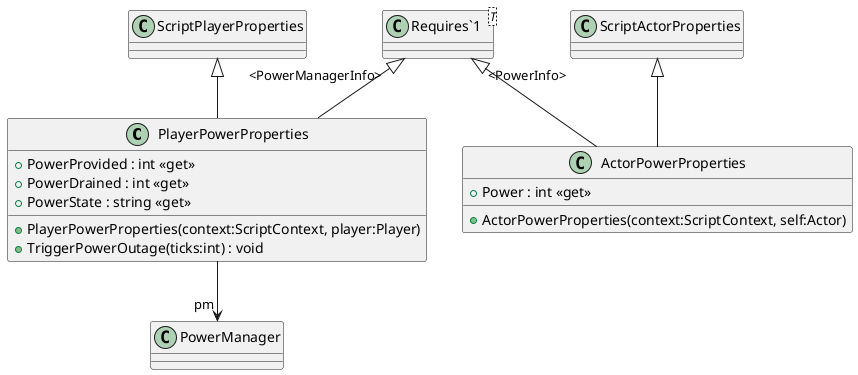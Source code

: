 @startuml
class PlayerPowerProperties {
    + PlayerPowerProperties(context:ScriptContext, player:Player)
    + PowerProvided : int <<get>>
    + PowerDrained : int <<get>>
    + PowerState : string <<get>>
    + TriggerPowerOutage(ticks:int) : void
}
class ActorPowerProperties {
    + ActorPowerProperties(context:ScriptContext, self:Actor)
    + Power : int <<get>>
}
class "Requires`1"<T> {
}
ScriptPlayerProperties <|-- PlayerPowerProperties
"Requires`1" "<PowerManagerInfo>" <|-- PlayerPowerProperties
PlayerPowerProperties --> "pm" PowerManager
ScriptActorProperties <|-- ActorPowerProperties
"Requires`1" "<PowerInfo>" <|-- ActorPowerProperties
@enduml
